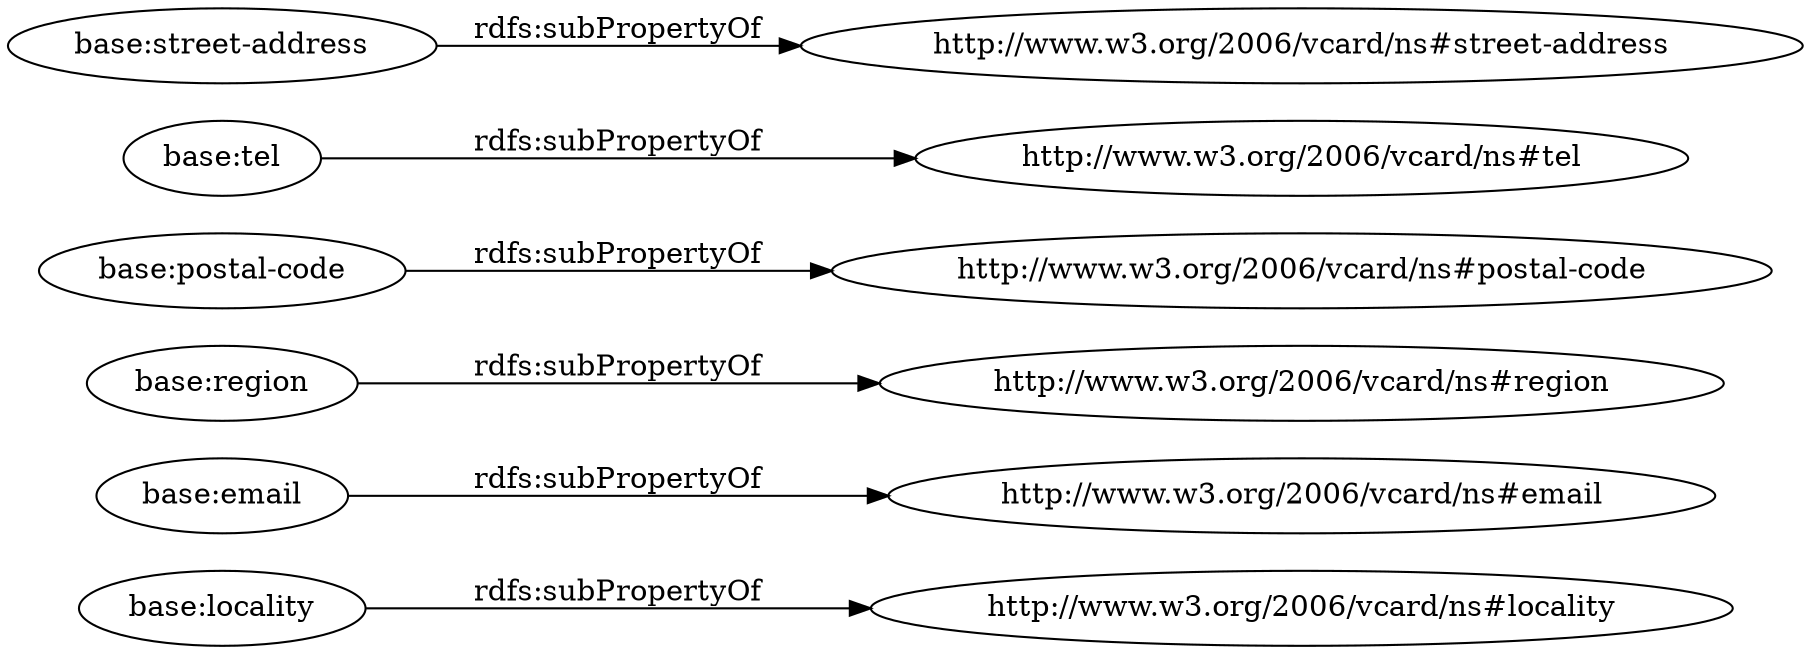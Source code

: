 digraph ar2dtool_diagram { 
rankdir=LR;
size="1501"
	"base:locality" -> "http://www.w3.org/2006/vcard/ns#locality" [ label = "rdfs:subPropertyOf" ];
	"base:email" -> "http://www.w3.org/2006/vcard/ns#email" [ label = "rdfs:subPropertyOf" ];
	"base:region" -> "http://www.w3.org/2006/vcard/ns#region" [ label = "rdfs:subPropertyOf" ];
	"base:postal-code" -> "http://www.w3.org/2006/vcard/ns#postal-code" [ label = "rdfs:subPropertyOf" ];
	"base:tel" -> "http://www.w3.org/2006/vcard/ns#tel" [ label = "rdfs:subPropertyOf" ];
	"base:street-address" -> "http://www.w3.org/2006/vcard/ns#street-address" [ label = "rdfs:subPropertyOf" ];

}
